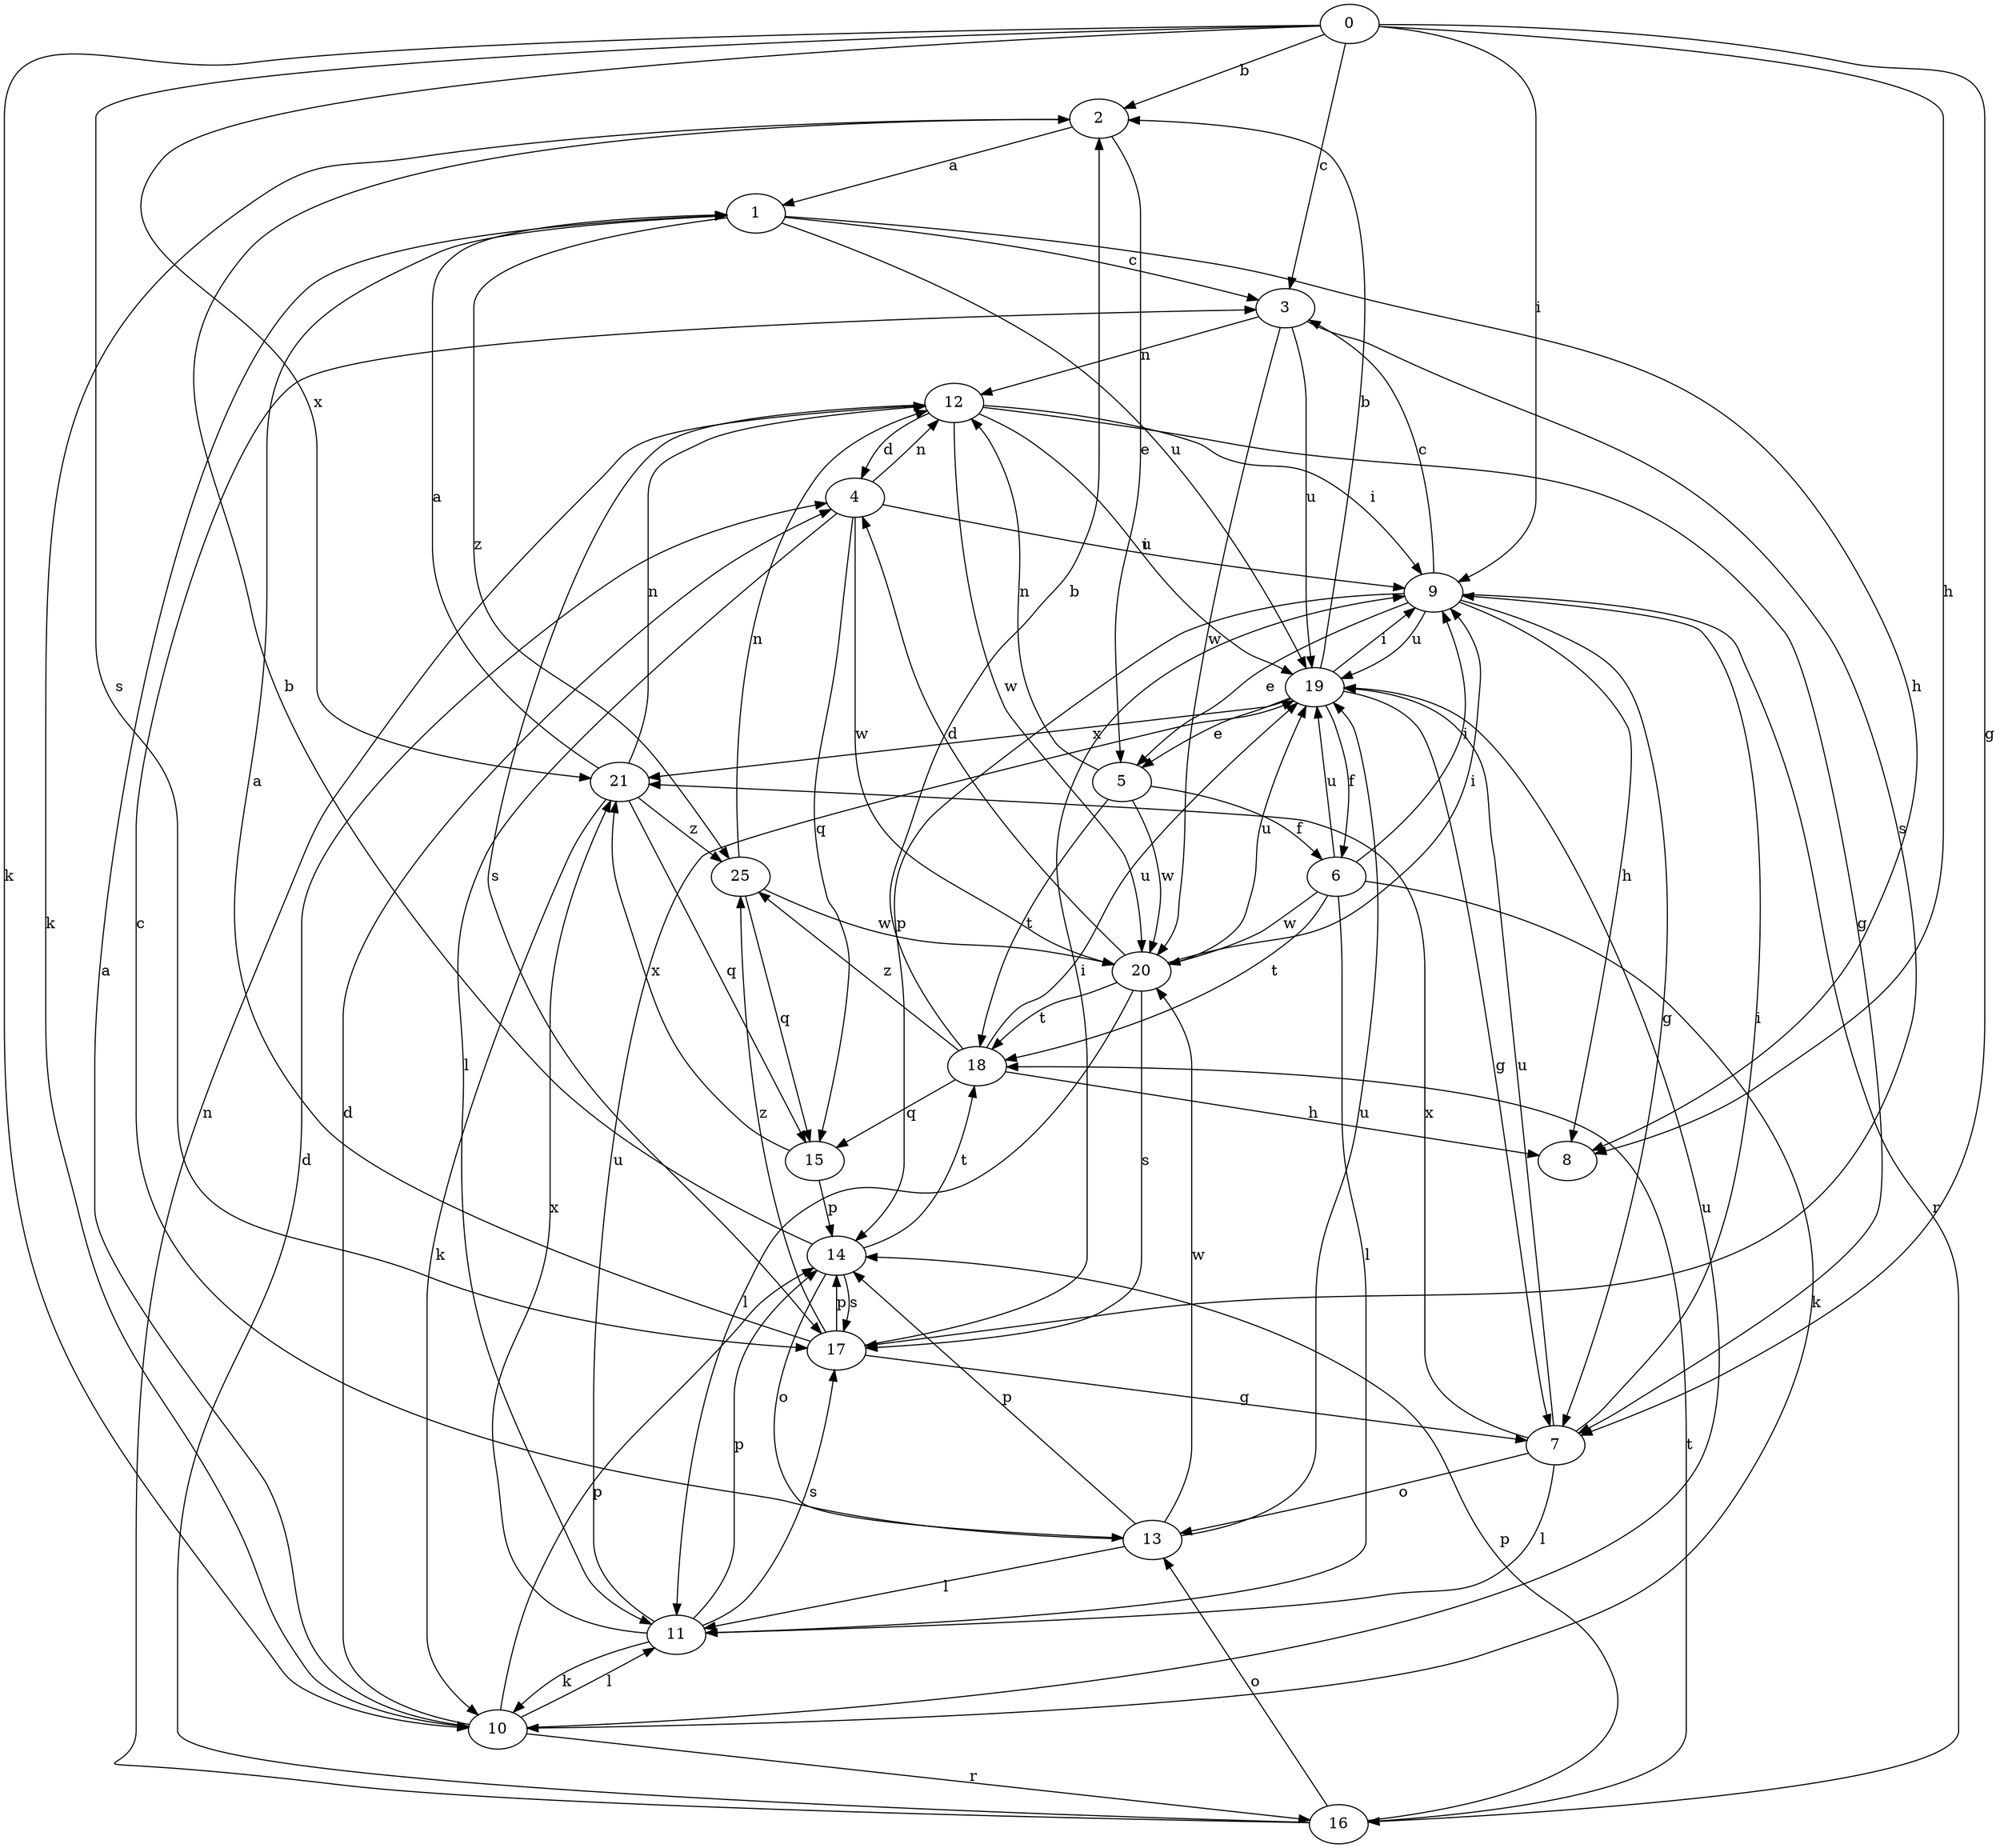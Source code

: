 strict digraph  {
0;
1;
2;
3;
4;
5;
6;
7;
8;
9;
10;
11;
12;
13;
14;
15;
16;
17;
18;
19;
20;
21;
25;
0 -> 2  [label=b];
0 -> 3  [label=c];
0 -> 7  [label=g];
0 -> 8  [label=h];
0 -> 9  [label=i];
0 -> 10  [label=k];
0 -> 17  [label=s];
0 -> 21  [label=x];
1 -> 3  [label=c];
1 -> 8  [label=h];
1 -> 19  [label=u];
1 -> 25  [label=z];
2 -> 1  [label=a];
2 -> 5  [label=e];
2 -> 10  [label=k];
3 -> 12  [label=n];
3 -> 17  [label=s];
3 -> 19  [label=u];
3 -> 20  [label=w];
4 -> 9  [label=i];
4 -> 11  [label=l];
4 -> 12  [label=n];
4 -> 15  [label=q];
4 -> 20  [label=w];
5 -> 6  [label=f];
5 -> 12  [label=n];
5 -> 18  [label=t];
5 -> 20  [label=w];
6 -> 9  [label=i];
6 -> 10  [label=k];
6 -> 11  [label=l];
6 -> 18  [label=t];
6 -> 19  [label=u];
6 -> 20  [label=w];
7 -> 9  [label=i];
7 -> 11  [label=l];
7 -> 13  [label=o];
7 -> 19  [label=u];
7 -> 21  [label=x];
9 -> 3  [label=c];
9 -> 5  [label=e];
9 -> 7  [label=g];
9 -> 8  [label=h];
9 -> 14  [label=p];
9 -> 16  [label=r];
9 -> 19  [label=u];
10 -> 1  [label=a];
10 -> 4  [label=d];
10 -> 11  [label=l];
10 -> 14  [label=p];
10 -> 16  [label=r];
10 -> 19  [label=u];
11 -> 10  [label=k];
11 -> 14  [label=p];
11 -> 17  [label=s];
11 -> 19  [label=u];
11 -> 21  [label=x];
12 -> 4  [label=d];
12 -> 7  [label=g];
12 -> 9  [label=i];
12 -> 17  [label=s];
12 -> 19  [label=u];
12 -> 20  [label=w];
13 -> 3  [label=c];
13 -> 11  [label=l];
13 -> 14  [label=p];
13 -> 19  [label=u];
13 -> 20  [label=w];
14 -> 2  [label=b];
14 -> 13  [label=o];
14 -> 17  [label=s];
14 -> 18  [label=t];
15 -> 14  [label=p];
15 -> 21  [label=x];
16 -> 4  [label=d];
16 -> 12  [label=n];
16 -> 13  [label=o];
16 -> 14  [label=p];
16 -> 18  [label=t];
17 -> 1  [label=a];
17 -> 7  [label=g];
17 -> 9  [label=i];
17 -> 14  [label=p];
17 -> 25  [label=z];
18 -> 2  [label=b];
18 -> 8  [label=h];
18 -> 15  [label=q];
18 -> 19  [label=u];
18 -> 25  [label=z];
19 -> 2  [label=b];
19 -> 5  [label=e];
19 -> 6  [label=f];
19 -> 7  [label=g];
19 -> 9  [label=i];
19 -> 21  [label=x];
20 -> 4  [label=d];
20 -> 9  [label=i];
20 -> 11  [label=l];
20 -> 17  [label=s];
20 -> 18  [label=t];
20 -> 19  [label=u];
21 -> 1  [label=a];
21 -> 10  [label=k];
21 -> 12  [label=n];
21 -> 15  [label=q];
21 -> 25  [label=z];
25 -> 12  [label=n];
25 -> 15  [label=q];
25 -> 20  [label=w];
}
